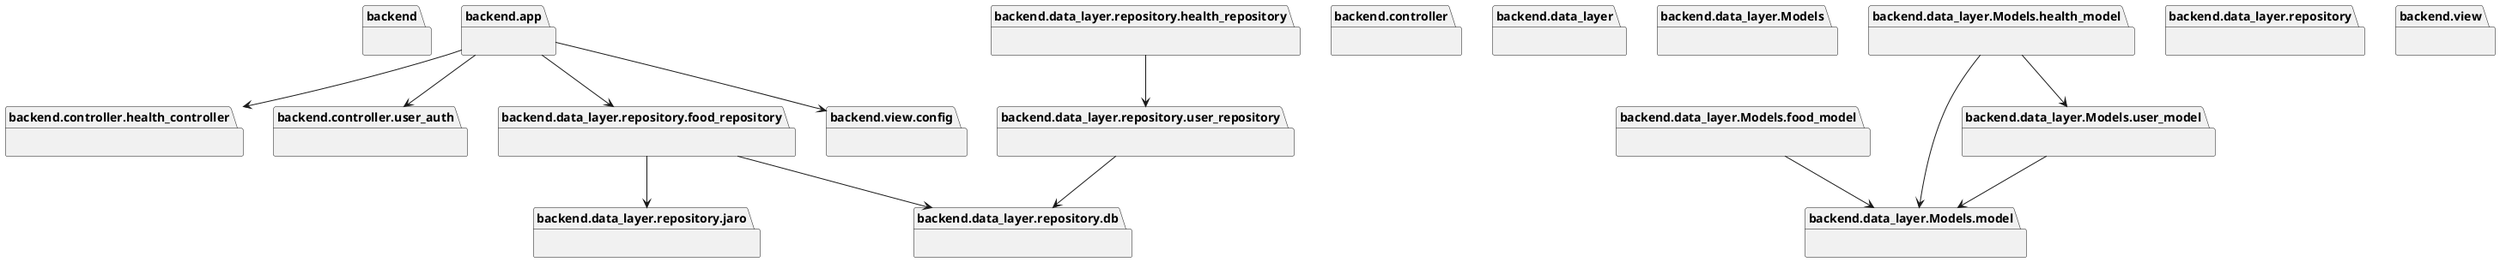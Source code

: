 @startuml packages_Nutrify
set namespaceSeparator none
package "backend" as backend {
}
package "backend.app" as backend.app {
}
package "backend.controller" as backend.controller {
}
package "backend.controller.health_controller" as backend.controller.health_controller {
}
package "backend.controller.user_auth" as backend.controller.user_auth {
}
package "backend.data_layer" as backend.data_layer {
}
package "backend.data_layer.Models" as backend.data_layer.Models {
}
package "backend.data_layer.Models.food_model" as backend.data_layer.Models.food_model {
}
package "backend.data_layer.Models.health_model" as backend.data_layer.Models.health_model {
}
package "backend.data_layer.Models.model" as backend.data_layer.Models.model {
}
package "backend.data_layer.Models.user_model" as backend.data_layer.Models.user_model {
}
package "backend.data_layer.repository" as backend.data_layer.repository {
}
package "backend.data_layer.repository.db" as backend.data_layer.repository.db {
}
package "backend.data_layer.repository.food_repository" as backend.data_layer.repository.food_repository {
}
package "backend.data_layer.repository.health_repository" as backend.data_layer.repository.health_repository {
}
package "backend.data_layer.repository.jaro" as backend.data_layer.repository.jaro {
}
package "backend.data_layer.repository.user_repository" as backend.data_layer.repository.user_repository {
}
package "backend.view" as backend.view {
}
package "backend.view.config" as backend.view.config {
}
backend.app --> backend.controller.health_controller
backend.app --> backend.controller.user_auth
backend.app --> backend.data_layer.repository.food_repository
backend.app --> backend.view.config
backend.data_layer.Models.food_model --> backend.data_layer.Models.model
backend.data_layer.Models.health_model --> backend.data_layer.Models.model
backend.data_layer.Models.health_model --> backend.data_layer.Models.user_model
backend.data_layer.Models.user_model --> backend.data_layer.Models.model
backend.data_layer.repository.food_repository --> backend.data_layer.repository.db
backend.data_layer.repository.food_repository --> backend.data_layer.repository.jaro
backend.data_layer.repository.health_repository --> backend.data_layer.repository.user_repository
backend.data_layer.repository.user_repository --> backend.data_layer.repository.db
@enduml
